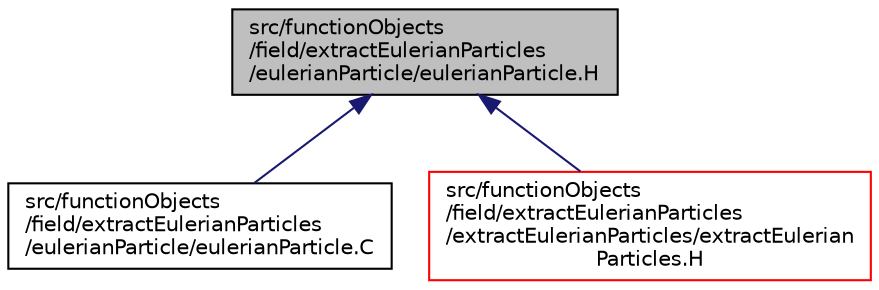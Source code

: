 digraph "src/functionObjects/field/extractEulerianParticles/eulerianParticle/eulerianParticle.H"
{
  bgcolor="transparent";
  edge [fontname="Helvetica",fontsize="10",labelfontname="Helvetica",labelfontsize="10"];
  node [fontname="Helvetica",fontsize="10",shape=record];
  Node1 [label="src/functionObjects\l/field/extractEulerianParticles\l/eulerianParticle/eulerianParticle.H",height=0.2,width=0.4,color="black", fillcolor="grey75", style="filled" fontcolor="black"];
  Node1 -> Node2 [dir="back",color="midnightblue",fontsize="10",style="solid",fontname="Helvetica"];
  Node2 [label="src/functionObjects\l/field/extractEulerianParticles\l/eulerianParticle/eulerianParticle.C",height=0.2,width=0.4,color="black",URL="$eulerianParticle_8C.html"];
  Node1 -> Node3 [dir="back",color="midnightblue",fontsize="10",style="solid",fontname="Helvetica"];
  Node3 [label="src/functionObjects\l/field/extractEulerianParticles\l/extractEulerianParticles/extractEulerian\lParticles.H",height=0.2,width=0.4,color="red",URL="$extractEulerianParticles_8H.html"];
}
